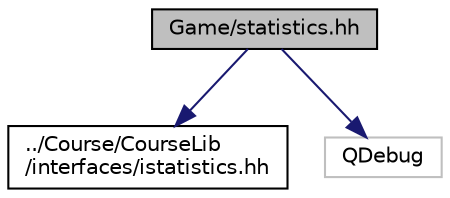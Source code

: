 digraph "Game/statistics.hh"
{
 // LATEX_PDF_SIZE
  edge [fontname="Helvetica",fontsize="10",labelfontname="Helvetica",labelfontsize="10"];
  node [fontname="Helvetica",fontsize="10",shape=record];
  Node1 [label="Game/statistics.hh",height=0.2,width=0.4,color="black", fillcolor="grey75", style="filled", fontcolor="black",tooltip="Define Statistic class which is a storage for statistics of current game state."];
  Node1 -> Node2 [color="midnightblue",fontsize="10",style="solid"];
  Node2 [label="../Course/CourseLib\l/interfaces/istatistics.hh",height=0.2,width=0.4,color="black", fillcolor="white", style="filled",URL="$istatistics_8hh.html",tooltip="Defines an interface for scoring statistics."];
  Node1 -> Node3 [color="midnightblue",fontsize="10",style="solid"];
  Node3 [label="QDebug",height=0.2,width=0.4,color="grey75", fillcolor="white", style="filled",tooltip=" "];
}
